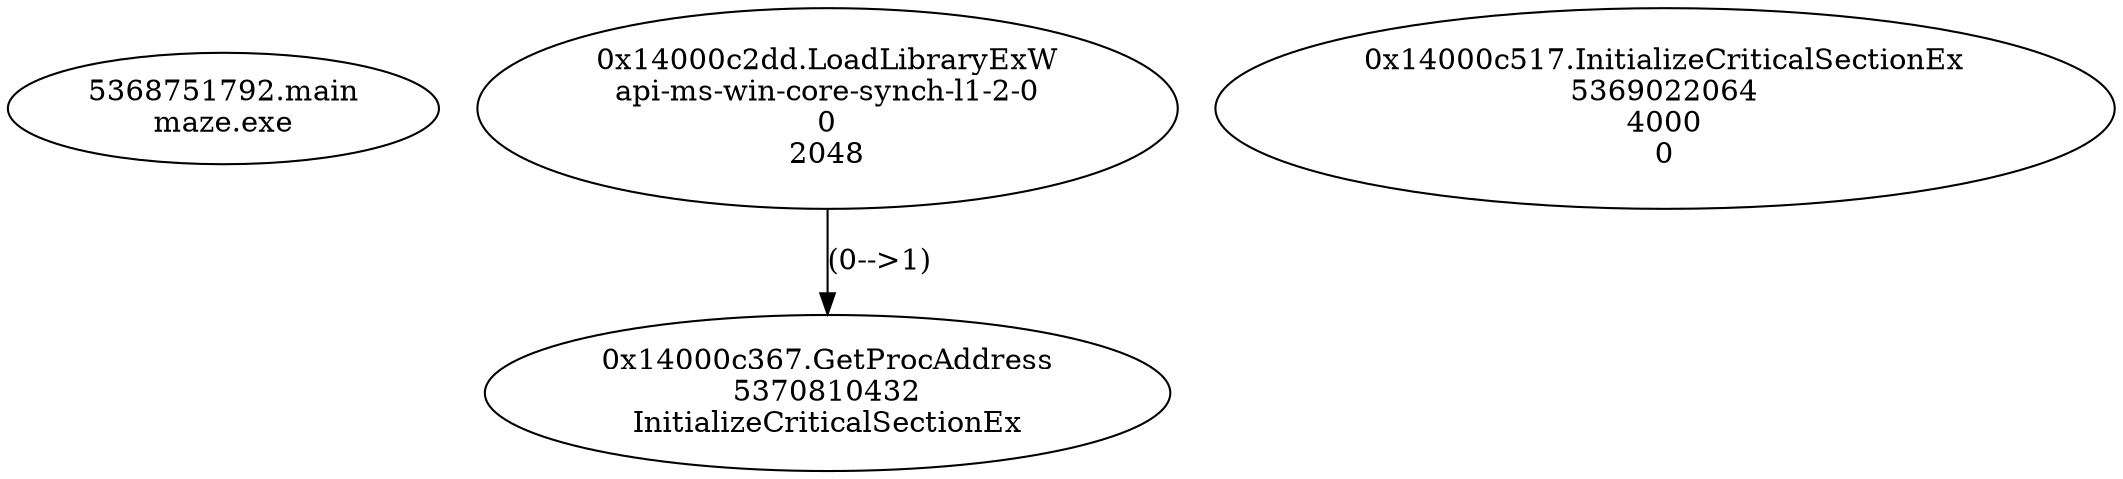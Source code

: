 // Global SCDG with merge call
digraph {
	0 [label="5368751792.main
maze.exe"]
	1 [label="0x14000c2dd.LoadLibraryExW
api-ms-win-core-synch-l1-2-0
0
2048"]
	2 [label="0x14000c367.GetProcAddress
5370810432
InitializeCriticalSectionEx"]
	1 -> 2 [label="(0-->1)"]
	3 [label="0x14000c517.InitializeCriticalSectionEx
5369022064
4000
0"]
}
